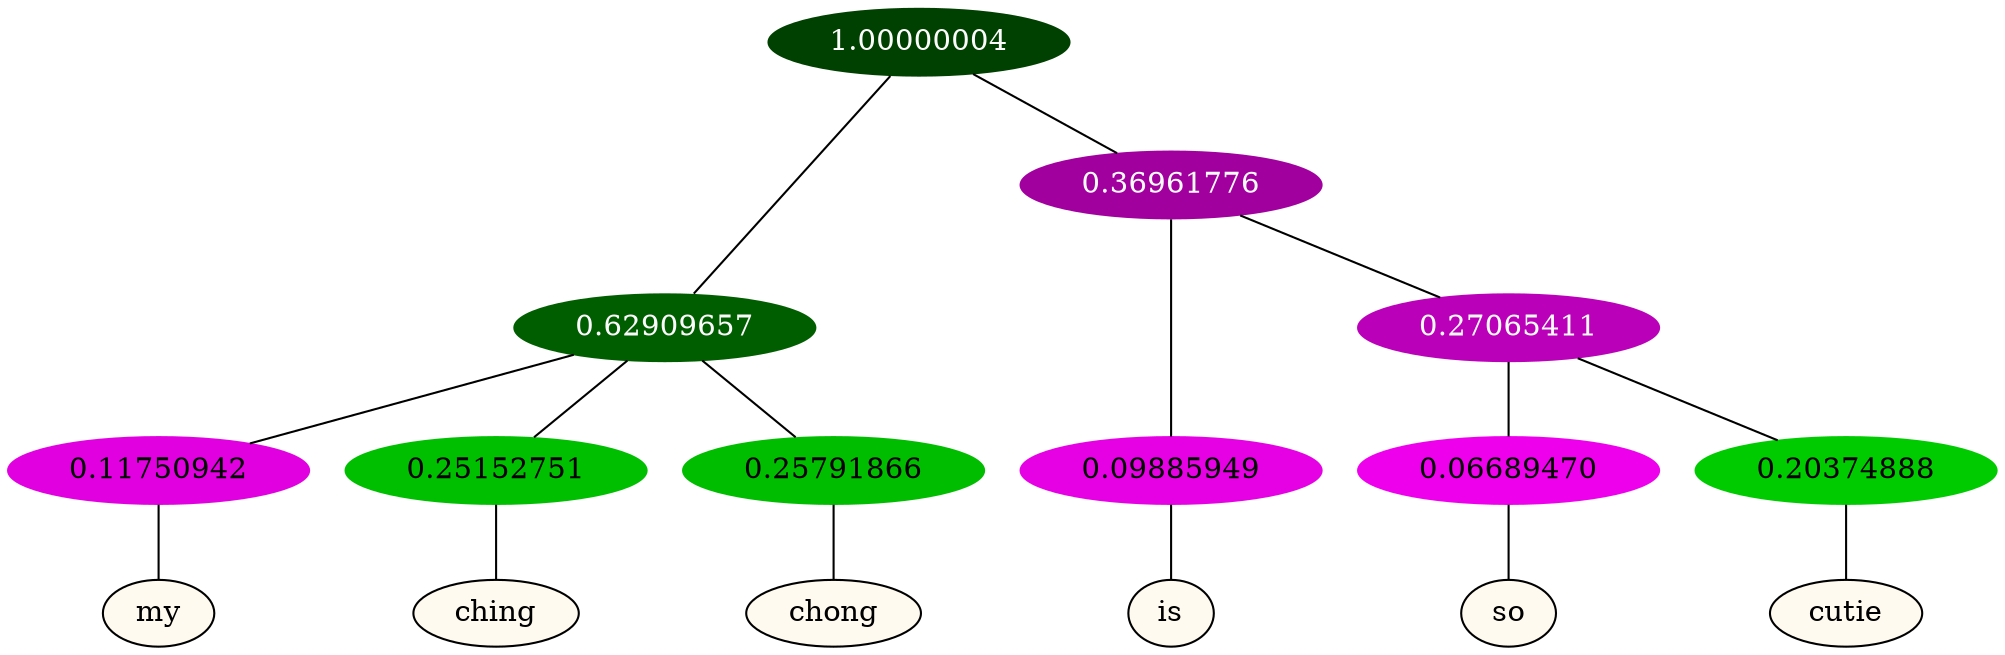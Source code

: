 graph {
	node [format=png height=0.15 nodesep=0.001 ordering=out overlap=prism overlap_scaling=0.01 ranksep=0.001 ratio=0.2 style=filled width=0.15]
	{
		rank=same
		a_w_3 [label=my color=black fillcolor=floralwhite style="filled,solid"]
		a_w_4 [label=ching color=black fillcolor=floralwhite style="filled,solid"]
		a_w_5 [label=chong color=black fillcolor=floralwhite style="filled,solid"]
		a_w_6 [label=is color=black fillcolor=floralwhite style="filled,solid"]
		a_w_8 [label=so color=black fillcolor=floralwhite style="filled,solid"]
		a_w_9 [label=cutie color=black fillcolor=floralwhite style="filled,solid"]
	}
	a_n_3 -- a_w_3
	a_n_4 -- a_w_4
	a_n_5 -- a_w_5
	a_n_6 -- a_w_6
	a_n_8 -- a_w_8
	a_n_9 -- a_w_9
	{
		rank=same
		a_n_3 [label=0.11750942 color="0.835 1.000 0.882" fontcolor=black]
		a_n_4 [label=0.25152751 color="0.334 1.000 0.748" fontcolor=black]
		a_n_5 [label=0.25791866 color="0.334 1.000 0.742" fontcolor=black]
		a_n_6 [label=0.09885949 color="0.835 1.000 0.901" fontcolor=black]
		a_n_8 [label=0.06689470 color="0.835 1.000 0.933" fontcolor=black]
		a_n_9 [label=0.20374888 color="0.334 1.000 0.796" fontcolor=black]
	}
	a_n_0 [label=1.00000004 color="0.334 1.000 0.250" fontcolor=grey99]
	a_n_1 [label=0.62909657 color="0.334 1.000 0.371" fontcolor=grey99]
	a_n_0 -- a_n_1
	a_n_2 [label=0.36961776 color="0.835 1.000 0.630" fontcolor=grey99]
	a_n_0 -- a_n_2
	a_n_1 -- a_n_3
	a_n_1 -- a_n_4
	a_n_1 -- a_n_5
	a_n_2 -- a_n_6
	a_n_7 [label=0.27065411 color="0.835 1.000 0.729" fontcolor=grey99]
	a_n_2 -- a_n_7
	a_n_7 -- a_n_8
	a_n_7 -- a_n_9
}
